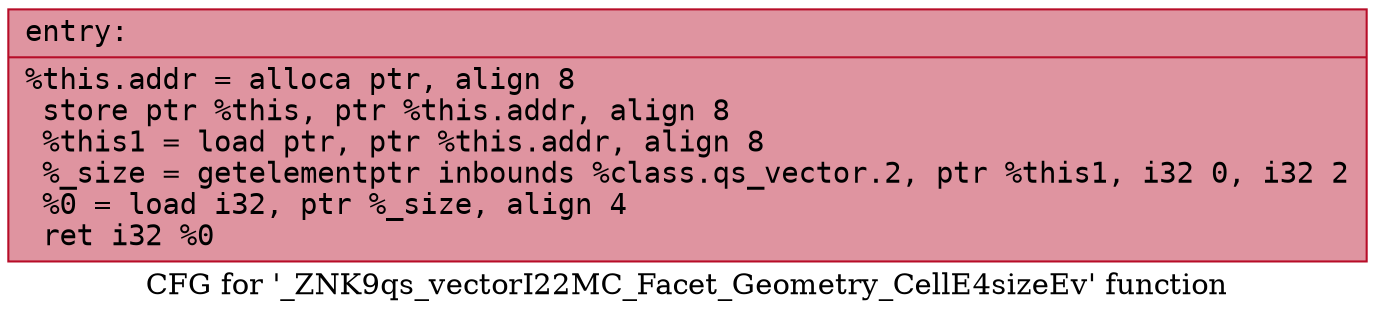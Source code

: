 digraph "CFG for '_ZNK9qs_vectorI22MC_Facet_Geometry_CellE4sizeEv' function" {
	label="CFG for '_ZNK9qs_vectorI22MC_Facet_Geometry_CellE4sizeEv' function";

	Node0x55dfe4b986c0 [shape=record,color="#b70d28ff", style=filled, fillcolor="#b70d2870" fontname="Courier",label="{entry:\l|  %this.addr = alloca ptr, align 8\l  store ptr %this, ptr %this.addr, align 8\l  %this1 = load ptr, ptr %this.addr, align 8\l  %_size = getelementptr inbounds %class.qs_vector.2, ptr %this1, i32 0, i32 2\l  %0 = load i32, ptr %_size, align 4\l  ret i32 %0\l}"];
}
